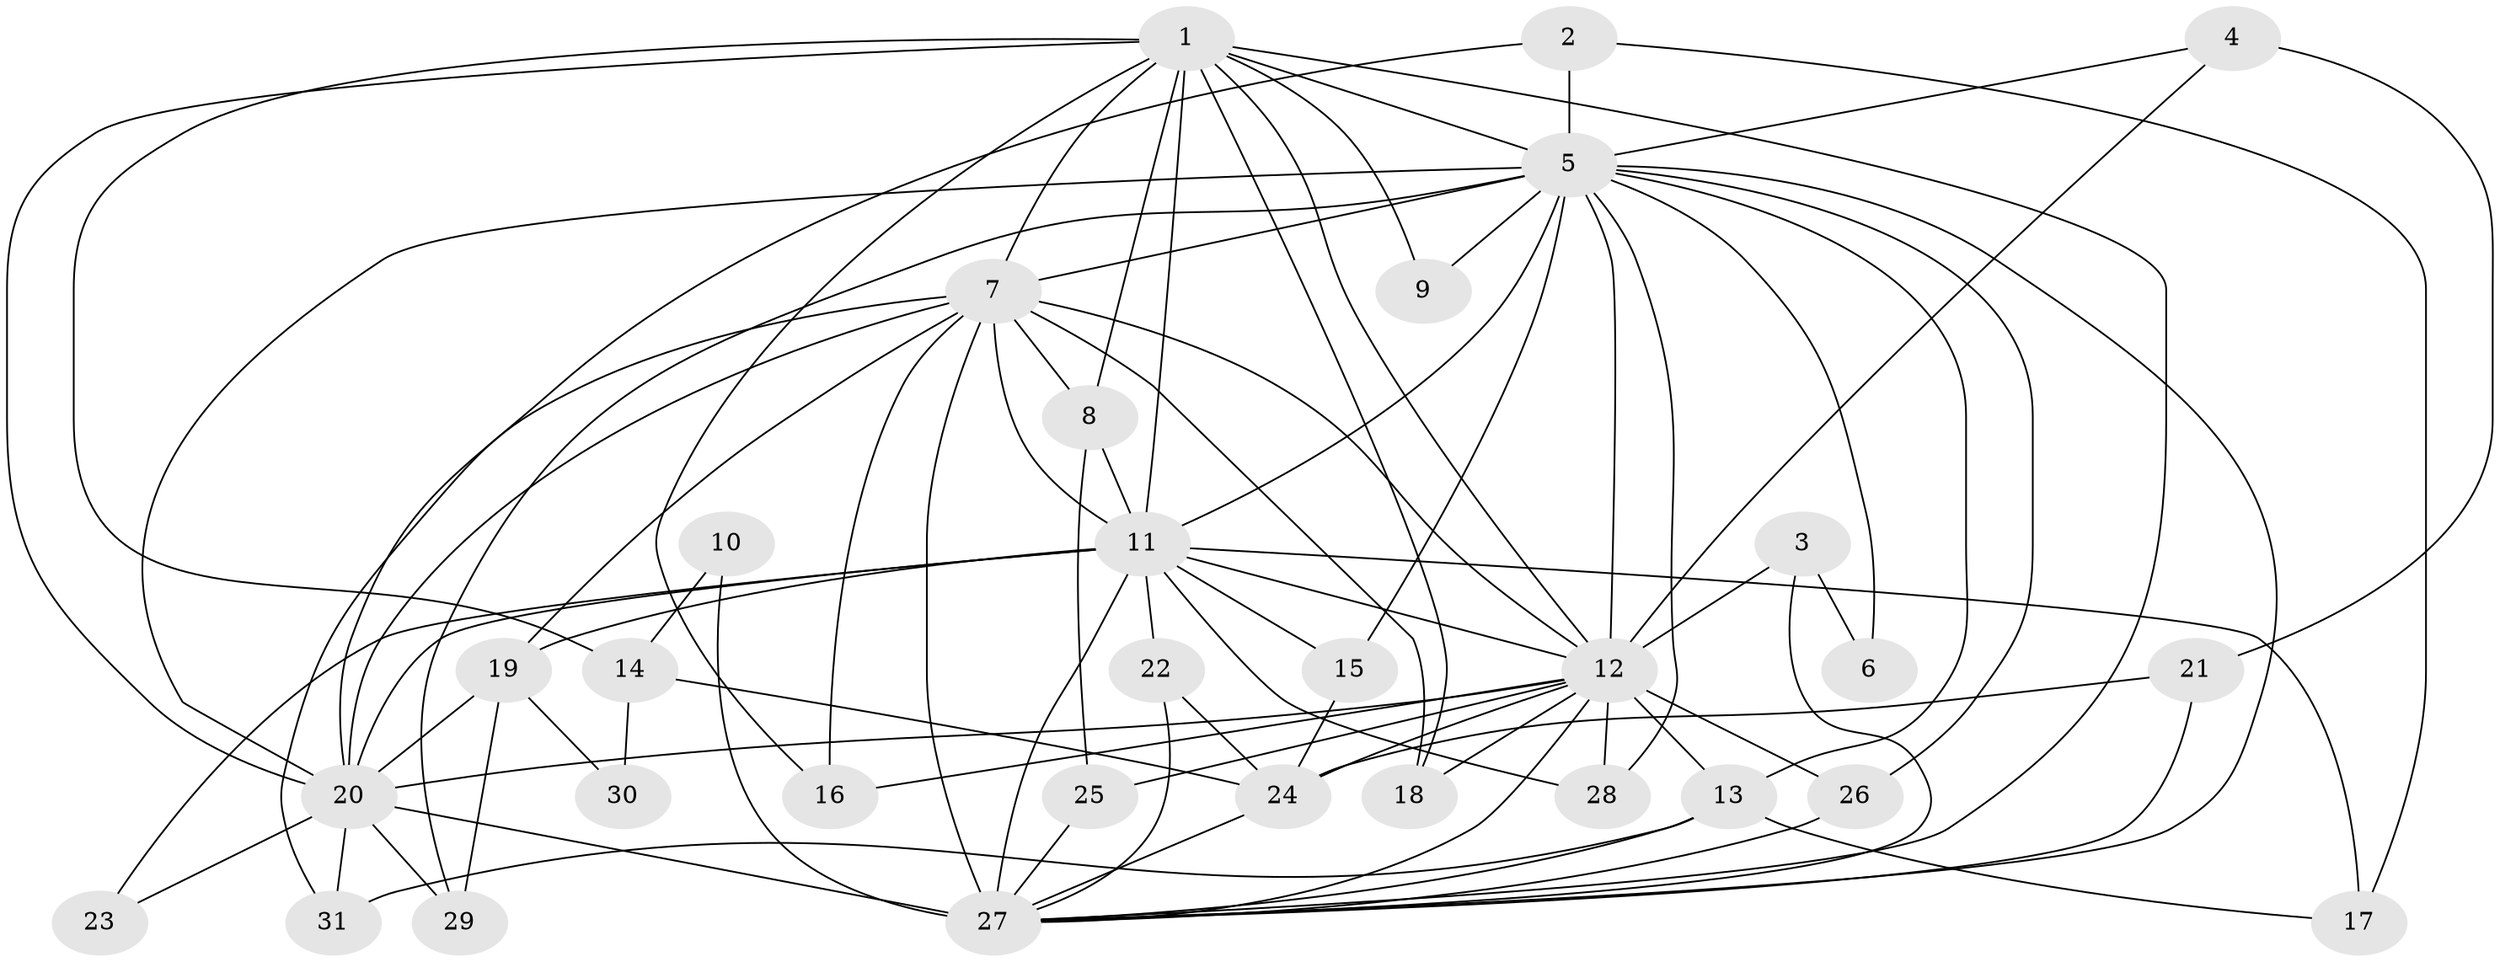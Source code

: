 // original degree distribution, {11: 0.03225806451612903, 20: 0.03225806451612903, 16: 0.016129032258064516, 17: 0.03225806451612903, 15: 0.016129032258064516, 14: 0.016129032258064516, 19: 0.016129032258064516, 5: 0.03225806451612903, 3: 0.3064516129032258, 2: 0.45161290322580644, 7: 0.016129032258064516, 4: 0.03225806451612903}
// Generated by graph-tools (version 1.1) at 2025/01/03/09/25 03:01:33]
// undirected, 31 vertices, 83 edges
graph export_dot {
graph [start="1"]
  node [color=gray90,style=filled];
  1;
  2;
  3;
  4;
  5;
  6;
  7;
  8;
  9;
  10;
  11;
  12;
  13;
  14;
  15;
  16;
  17;
  18;
  19;
  20;
  21;
  22;
  23;
  24;
  25;
  26;
  27;
  28;
  29;
  30;
  31;
  1 -- 5 [weight=1.0];
  1 -- 7 [weight=1.0];
  1 -- 8 [weight=1.0];
  1 -- 9 [weight=2.0];
  1 -- 11 [weight=3.0];
  1 -- 12 [weight=1.0];
  1 -- 14 [weight=1.0];
  1 -- 16 [weight=1.0];
  1 -- 18 [weight=1.0];
  1 -- 20 [weight=1.0];
  1 -- 27 [weight=2.0];
  2 -- 5 [weight=1.0];
  2 -- 17 [weight=1.0];
  2 -- 20 [weight=1.0];
  3 -- 6 [weight=1.0];
  3 -- 12 [weight=1.0];
  3 -- 27 [weight=1.0];
  4 -- 5 [weight=1.0];
  4 -- 12 [weight=1.0];
  4 -- 21 [weight=1.0];
  5 -- 6 [weight=1.0];
  5 -- 7 [weight=1.0];
  5 -- 9 [weight=1.0];
  5 -- 11 [weight=4.0];
  5 -- 12 [weight=1.0];
  5 -- 13 [weight=1.0];
  5 -- 15 [weight=1.0];
  5 -- 20 [weight=1.0];
  5 -- 26 [weight=1.0];
  5 -- 27 [weight=2.0];
  5 -- 28 [weight=1.0];
  5 -- 29 [weight=1.0];
  7 -- 8 [weight=1.0];
  7 -- 11 [weight=3.0];
  7 -- 12 [weight=1.0];
  7 -- 16 [weight=1.0];
  7 -- 18 [weight=1.0];
  7 -- 19 [weight=1.0];
  7 -- 20 [weight=1.0];
  7 -- 27 [weight=3.0];
  7 -- 31 [weight=1.0];
  8 -- 11 [weight=1.0];
  8 -- 25 [weight=1.0];
  10 -- 14 [weight=1.0];
  10 -- 27 [weight=2.0];
  11 -- 12 [weight=4.0];
  11 -- 15 [weight=1.0];
  11 -- 17 [weight=1.0];
  11 -- 19 [weight=1.0];
  11 -- 20 [weight=4.0];
  11 -- 22 [weight=1.0];
  11 -- 23 [weight=1.0];
  11 -- 27 [weight=7.0];
  11 -- 28 [weight=1.0];
  12 -- 13 [weight=1.0];
  12 -- 16 [weight=1.0];
  12 -- 18 [weight=1.0];
  12 -- 20 [weight=2.0];
  12 -- 24 [weight=1.0];
  12 -- 25 [weight=1.0];
  12 -- 26 [weight=1.0];
  12 -- 27 [weight=2.0];
  12 -- 28 [weight=1.0];
  13 -- 17 [weight=1.0];
  13 -- 27 [weight=1.0];
  13 -- 31 [weight=1.0];
  14 -- 24 [weight=1.0];
  14 -- 30 [weight=1.0];
  15 -- 24 [weight=1.0];
  19 -- 20 [weight=1.0];
  19 -- 29 [weight=1.0];
  19 -- 30 [weight=1.0];
  20 -- 23 [weight=1.0];
  20 -- 27 [weight=3.0];
  20 -- 29 [weight=1.0];
  20 -- 31 [weight=1.0];
  21 -- 24 [weight=1.0];
  21 -- 27 [weight=1.0];
  22 -- 24 [weight=1.0];
  22 -- 27 [weight=1.0];
  24 -- 27 [weight=2.0];
  25 -- 27 [weight=1.0];
  26 -- 27 [weight=1.0];
}
